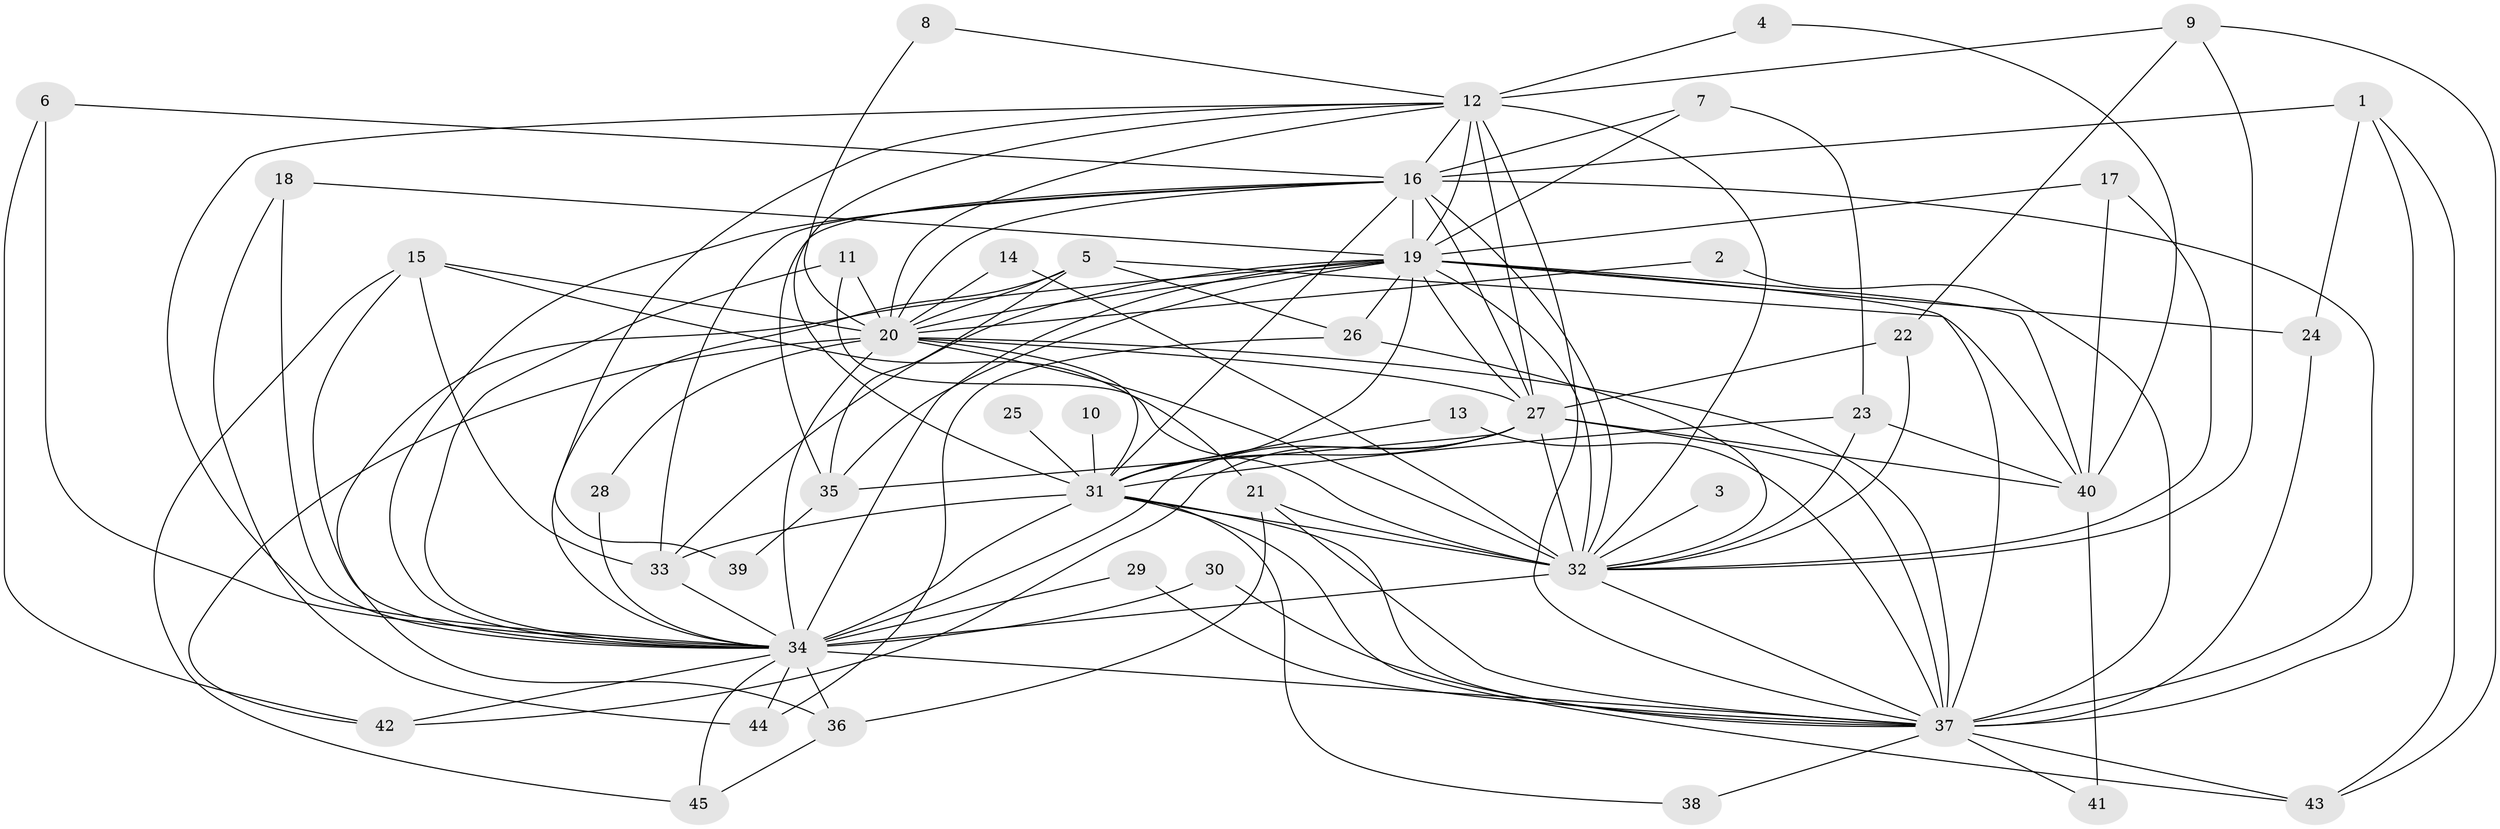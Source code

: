 // original degree distribution, {17: 0.02247191011235955, 19: 0.011235955056179775, 20: 0.0449438202247191, 21: 0.011235955056179775, 25: 0.011235955056179775, 22: 0.011235955056179775, 3: 0.16853932584269662, 8: 0.011235955056179775, 4: 0.11235955056179775, 2: 0.5730337078651685, 5: 0.02247191011235955}
// Generated by graph-tools (version 1.1) at 2025/36/03/04/25 23:36:30]
// undirected, 45 vertices, 126 edges
graph export_dot {
  node [color=gray90,style=filled];
  1;
  2;
  3;
  4;
  5;
  6;
  7;
  8;
  9;
  10;
  11;
  12;
  13;
  14;
  15;
  16;
  17;
  18;
  19;
  20;
  21;
  22;
  23;
  24;
  25;
  26;
  27;
  28;
  29;
  30;
  31;
  32;
  33;
  34;
  35;
  36;
  37;
  38;
  39;
  40;
  41;
  42;
  43;
  44;
  45;
  1 -- 16 [weight=1.0];
  1 -- 24 [weight=1.0];
  1 -- 37 [weight=1.0];
  1 -- 43 [weight=1.0];
  2 -- 20 [weight=1.0];
  2 -- 37 [weight=1.0];
  3 -- 32 [weight=1.0];
  4 -- 12 [weight=1.0];
  4 -- 40 [weight=1.0];
  5 -- 20 [weight=1.0];
  5 -- 26 [weight=1.0];
  5 -- 34 [weight=1.0];
  5 -- 35 [weight=1.0];
  5 -- 40 [weight=1.0];
  6 -- 16 [weight=1.0];
  6 -- 34 [weight=1.0];
  6 -- 42 [weight=1.0];
  7 -- 16 [weight=1.0];
  7 -- 19 [weight=1.0];
  7 -- 23 [weight=1.0];
  8 -- 12 [weight=1.0];
  8 -- 20 [weight=1.0];
  9 -- 12 [weight=1.0];
  9 -- 22 [weight=1.0];
  9 -- 32 [weight=1.0];
  9 -- 43 [weight=1.0];
  10 -- 31 [weight=1.0];
  11 -- 20 [weight=1.0];
  11 -- 21 [weight=1.0];
  11 -- 34 [weight=1.0];
  12 -- 16 [weight=3.0];
  12 -- 19 [weight=3.0];
  12 -- 20 [weight=1.0];
  12 -- 27 [weight=2.0];
  12 -- 31 [weight=1.0];
  12 -- 32 [weight=1.0];
  12 -- 34 [weight=1.0];
  12 -- 37 [weight=1.0];
  12 -- 39 [weight=1.0];
  13 -- 31 [weight=1.0];
  13 -- 37 [weight=1.0];
  14 -- 20 [weight=1.0];
  14 -- 32 [weight=1.0];
  15 -- 20 [weight=1.0];
  15 -- 32 [weight=1.0];
  15 -- 33 [weight=1.0];
  15 -- 34 [weight=1.0];
  15 -- 45 [weight=1.0];
  16 -- 19 [weight=3.0];
  16 -- 20 [weight=1.0];
  16 -- 27 [weight=3.0];
  16 -- 31 [weight=2.0];
  16 -- 32 [weight=1.0];
  16 -- 33 [weight=1.0];
  16 -- 34 [weight=1.0];
  16 -- 35 [weight=1.0];
  16 -- 37 [weight=1.0];
  17 -- 19 [weight=2.0];
  17 -- 32 [weight=1.0];
  17 -- 40 [weight=1.0];
  18 -- 19 [weight=2.0];
  18 -- 34 [weight=1.0];
  18 -- 44 [weight=1.0];
  19 -- 20 [weight=3.0];
  19 -- 24 [weight=1.0];
  19 -- 26 [weight=1.0];
  19 -- 27 [weight=2.0];
  19 -- 31 [weight=2.0];
  19 -- 32 [weight=3.0];
  19 -- 33 [weight=1.0];
  19 -- 34 [weight=4.0];
  19 -- 35 [weight=1.0];
  19 -- 36 [weight=1.0];
  19 -- 37 [weight=2.0];
  19 -- 40 [weight=1.0];
  20 -- 27 [weight=2.0];
  20 -- 28 [weight=1.0];
  20 -- 31 [weight=2.0];
  20 -- 32 [weight=1.0];
  20 -- 34 [weight=1.0];
  20 -- 37 [weight=1.0];
  20 -- 42 [weight=1.0];
  21 -- 32 [weight=1.0];
  21 -- 36 [weight=1.0];
  21 -- 37 [weight=1.0];
  22 -- 27 [weight=1.0];
  22 -- 32 [weight=1.0];
  23 -- 31 [weight=1.0];
  23 -- 32 [weight=1.0];
  23 -- 40 [weight=1.0];
  24 -- 37 [weight=1.0];
  25 -- 31 [weight=1.0];
  26 -- 32 [weight=1.0];
  26 -- 44 [weight=1.0];
  27 -- 31 [weight=1.0];
  27 -- 32 [weight=1.0];
  27 -- 34 [weight=1.0];
  27 -- 35 [weight=1.0];
  27 -- 37 [weight=3.0];
  27 -- 40 [weight=2.0];
  27 -- 42 [weight=1.0];
  28 -- 34 [weight=1.0];
  29 -- 34 [weight=1.0];
  29 -- 37 [weight=1.0];
  30 -- 34 [weight=1.0];
  30 -- 37 [weight=2.0];
  31 -- 32 [weight=1.0];
  31 -- 33 [weight=1.0];
  31 -- 34 [weight=1.0];
  31 -- 37 [weight=1.0];
  31 -- 38 [weight=1.0];
  31 -- 43 [weight=1.0];
  32 -- 34 [weight=2.0];
  32 -- 37 [weight=1.0];
  33 -- 34 [weight=1.0];
  34 -- 36 [weight=1.0];
  34 -- 37 [weight=1.0];
  34 -- 42 [weight=1.0];
  34 -- 44 [weight=1.0];
  34 -- 45 [weight=1.0];
  35 -- 39 [weight=1.0];
  36 -- 45 [weight=1.0];
  37 -- 38 [weight=1.0];
  37 -- 41 [weight=1.0];
  37 -- 43 [weight=1.0];
  40 -- 41 [weight=1.0];
}

